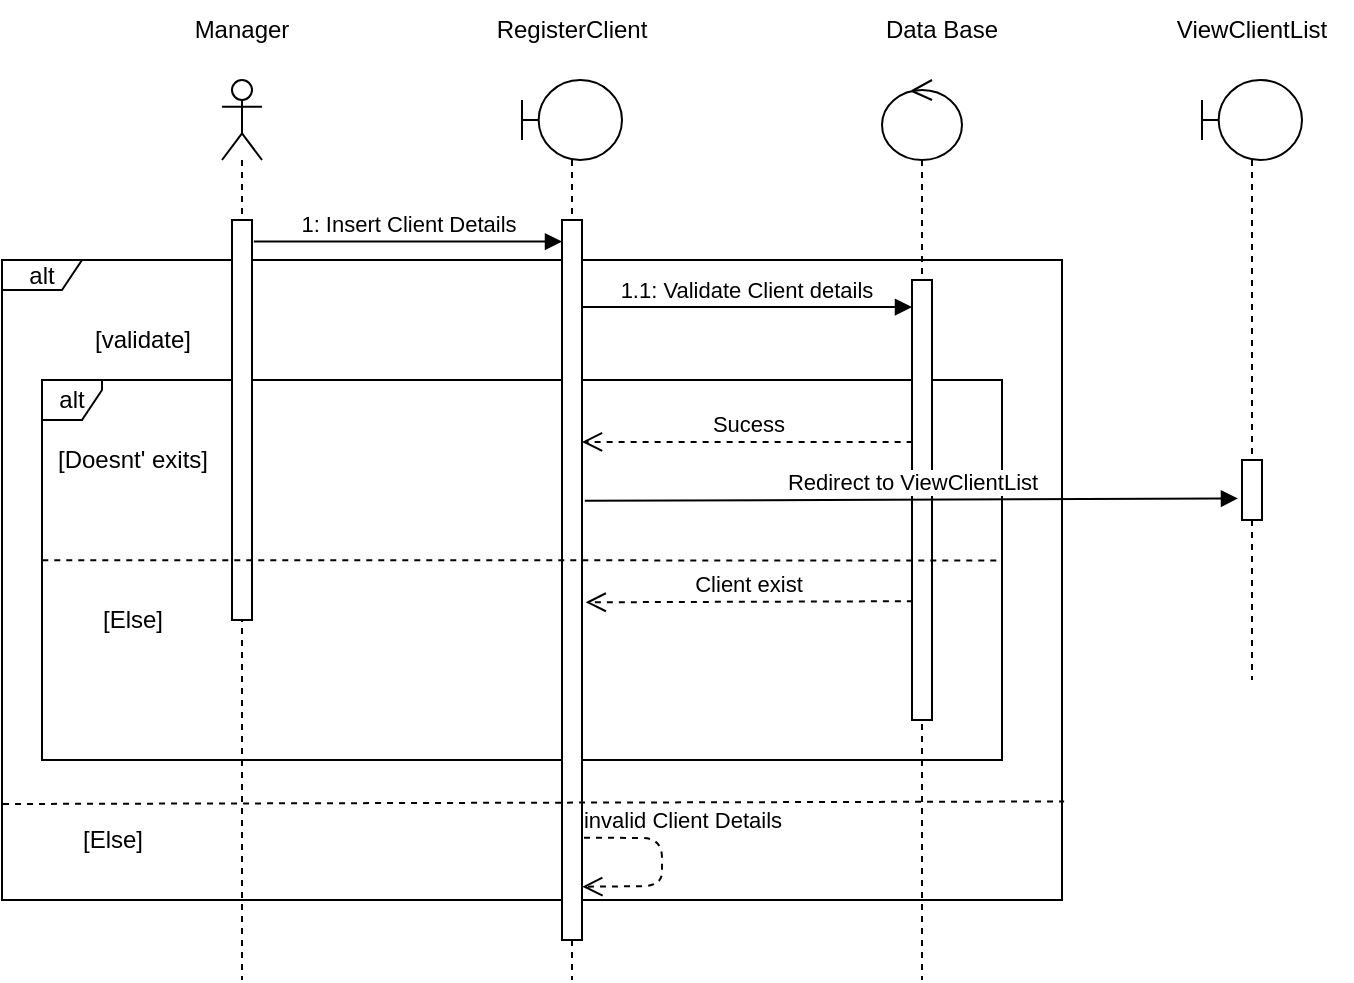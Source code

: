 <mxfile>
    <diagram id="iUWNfLZDtFJKlKGd06WH" name="Page-1">
        <mxGraphModel dx="809" dy="742" grid="1" gridSize="10" guides="1" tooltips="1" connect="1" arrows="1" fold="1" page="1" pageScale="1" pageWidth="850" pageHeight="1100" math="0" shadow="0">
            <root>
                <mxCell id="0"/>
                <mxCell id="1" parent="0"/>
                <mxCell id="19" value="alt" style="shape=umlFrame;whiteSpace=wrap;html=1;width=40;height=15;" vertex="1" parent="1">
                    <mxGeometry x="10" y="290" width="530" height="320" as="geometry"/>
                </mxCell>
                <mxCell id="23" value="alt" style="shape=umlFrame;whiteSpace=wrap;html=1;width=30;height=20;" vertex="1" parent="1">
                    <mxGeometry x="30" y="350" width="480" height="190" as="geometry"/>
                </mxCell>
                <mxCell id="2" value="" style="shape=umlLifeline;participant=umlActor;perimeter=lifelinePerimeter;whiteSpace=wrap;html=1;container=1;collapsible=0;recursiveResize=0;verticalAlign=top;spacingTop=36;outlineConnect=0;" vertex="1" parent="1">
                    <mxGeometry x="120" y="200" width="20" height="450" as="geometry"/>
                </mxCell>
                <mxCell id="3" value="" style="html=1;points=[];perimeter=orthogonalPerimeter;" vertex="1" parent="2">
                    <mxGeometry x="5" y="70" width="10" height="200" as="geometry"/>
                </mxCell>
                <mxCell id="5" value="Manager" style="text;html=1;strokeColor=none;fillColor=none;align=center;verticalAlign=middle;whiteSpace=wrap;rounded=0;" vertex="1" parent="1">
                    <mxGeometry x="100" y="160" width="60" height="30" as="geometry"/>
                </mxCell>
                <mxCell id="10" value="" style="shape=umlLifeline;participant=umlBoundary;perimeter=lifelinePerimeter;whiteSpace=wrap;html=1;container=1;collapsible=0;recursiveResize=0;verticalAlign=top;spacingTop=36;outlineConnect=0;" vertex="1" parent="1">
                    <mxGeometry x="270" y="200" width="50" height="450" as="geometry"/>
                </mxCell>
                <mxCell id="17" value="" style="html=1;points=[];perimeter=orthogonalPerimeter;" vertex="1" parent="10">
                    <mxGeometry x="20" y="70" width="10" height="360" as="geometry"/>
                </mxCell>
                <mxCell id="33" value="invalid Client Details" style="html=1;verticalAlign=bottom;endArrow=open;dashed=1;endSize=8;exitX=1.099;exitY=0.858;exitDx=0;exitDy=0;exitPerimeter=0;entryX=1.016;entryY=0.926;entryDx=0;entryDy=0;entryPerimeter=0;" edge="1" parent="10" source="17" target="17">
                    <mxGeometry x="-0.241" y="10" relative="1" as="geometry">
                        <mxPoint x="150" y="320" as="sourcePoint"/>
                        <mxPoint x="70" y="320" as="targetPoint"/>
                        <Array as="points">
                            <mxPoint x="70" y="379"/>
                            <mxPoint x="70" y="403"/>
                        </Array>
                        <mxPoint as="offset"/>
                    </mxGeometry>
                </mxCell>
                <mxCell id="11" value="RegisterClient" style="text;html=1;strokeColor=none;fillColor=none;align=center;verticalAlign=middle;whiteSpace=wrap;rounded=0;" vertex="1" parent="1">
                    <mxGeometry x="245" y="160" width="100" height="30" as="geometry"/>
                </mxCell>
                <mxCell id="13" value="" style="shape=umlLifeline;participant=umlControl;perimeter=lifelinePerimeter;whiteSpace=wrap;html=1;container=1;collapsible=0;recursiveResize=0;verticalAlign=top;spacingTop=36;outlineConnect=0;" vertex="1" parent="1">
                    <mxGeometry x="450" y="200" width="40" height="450" as="geometry"/>
                </mxCell>
                <mxCell id="20" value="" style="html=1;points=[];perimeter=orthogonalPerimeter;" vertex="1" parent="13">
                    <mxGeometry x="15" y="100" width="10" height="220" as="geometry"/>
                </mxCell>
                <mxCell id="14" value="Data Base" style="text;html=1;strokeColor=none;fillColor=none;align=center;verticalAlign=middle;whiteSpace=wrap;rounded=0;" vertex="1" parent="1">
                    <mxGeometry x="430" y="160" width="100" height="30" as="geometry"/>
                </mxCell>
                <mxCell id="15" value="" style="shape=umlLifeline;participant=umlBoundary;perimeter=lifelinePerimeter;whiteSpace=wrap;html=1;container=1;collapsible=0;recursiveResize=0;verticalAlign=top;spacingTop=36;outlineConnect=0;" vertex="1" parent="1">
                    <mxGeometry x="610" y="200" width="50" height="300" as="geometry"/>
                </mxCell>
                <mxCell id="29" value="" style="html=1;points=[];perimeter=orthogonalPerimeter;" vertex="1" parent="15">
                    <mxGeometry x="20" y="190" width="10" height="30" as="geometry"/>
                </mxCell>
                <mxCell id="16" value="ViewClientList" style="text;html=1;strokeColor=none;fillColor=none;align=center;verticalAlign=middle;whiteSpace=wrap;rounded=0;" vertex="1" parent="1">
                    <mxGeometry x="585" y="160" width="100" height="30" as="geometry"/>
                </mxCell>
                <mxCell id="18" value="1: Insert Client Details" style="html=1;verticalAlign=bottom;endArrow=block;exitX=1.093;exitY=0.054;exitDx=0;exitDy=0;exitPerimeter=0;" edge="1" parent="1" source="3" target="17">
                    <mxGeometry width="80" relative="1" as="geometry">
                        <mxPoint x="250" y="390" as="sourcePoint"/>
                        <mxPoint x="330" y="390" as="targetPoint"/>
                    </mxGeometry>
                </mxCell>
                <mxCell id="21" value="1.1: Validate Client details" style="html=1;verticalAlign=bottom;endArrow=block;exitX=0.987;exitY=0.121;exitDx=0;exitDy=0;exitPerimeter=0;" edge="1" parent="1" source="17" target="20">
                    <mxGeometry width="80" relative="1" as="geometry">
                        <mxPoint x="360" y="350" as="sourcePoint"/>
                        <mxPoint x="440" y="350" as="targetPoint"/>
                    </mxGeometry>
                </mxCell>
                <mxCell id="22" value="[validate]" style="text;html=1;align=center;verticalAlign=middle;resizable=0;points=[];autosize=1;strokeColor=none;fillColor=none;" vertex="1" parent="1">
                    <mxGeometry x="50" y="320" width="60" height="20" as="geometry"/>
                </mxCell>
                <mxCell id="24" value="[Doesnt' exits]" style="text;html=1;align=center;verticalAlign=middle;resizable=0;points=[];autosize=1;strokeColor=none;fillColor=none;" vertex="1" parent="1">
                    <mxGeometry x="30" y="380" width="90" height="20" as="geometry"/>
                </mxCell>
                <mxCell id="25" value="Sucess" style="html=1;verticalAlign=bottom;endArrow=open;dashed=1;endSize=8;exitX=0.031;exitY=0.368;exitDx=0;exitDy=0;exitPerimeter=0;" edge="1" parent="1" source="20" target="17">
                    <mxGeometry relative="1" as="geometry">
                        <mxPoint x="340" y="440" as="sourcePoint"/>
                        <mxPoint x="260" y="440" as="targetPoint"/>
                    </mxGeometry>
                </mxCell>
                <mxCell id="26" value="" style="endArrow=none;dashed=1;html=1;exitX=0.038;exitY=0.469;exitDx=0;exitDy=0;exitPerimeter=0;entryX=1;entryY=0.475;entryDx=0;entryDy=0;entryPerimeter=0;" edge="1" parent="1" source="19" target="23">
                    <mxGeometry width="50" height="50" relative="1" as="geometry">
                        <mxPoint x="280" y="470" as="sourcePoint"/>
                        <mxPoint x="330" y="420" as="targetPoint"/>
                    </mxGeometry>
                </mxCell>
                <mxCell id="27" value="Client exist" style="html=1;verticalAlign=bottom;endArrow=open;dashed=1;endSize=8;exitX=0.044;exitY=0.73;exitDx=0;exitDy=0;exitPerimeter=0;entryX=1.183;entryY=0.531;entryDx=0;entryDy=0;entryPerimeter=0;" edge="1" parent="1" source="20" target="17">
                    <mxGeometry relative="1" as="geometry">
                        <mxPoint x="475.31" y="390.96" as="sourcePoint"/>
                        <mxPoint x="310" y="390.96" as="targetPoint"/>
                    </mxGeometry>
                </mxCell>
                <mxCell id="28" value="[Else]" style="text;html=1;align=center;verticalAlign=middle;resizable=0;points=[];autosize=1;strokeColor=none;fillColor=none;" vertex="1" parent="1">
                    <mxGeometry x="50" y="460" width="50" height="20" as="geometry"/>
                </mxCell>
                <mxCell id="30" value="Redirect to ViewClientList" style="html=1;verticalAlign=bottom;endArrow=block;exitX=1.141;exitY=0.39;exitDx=0;exitDy=0;exitPerimeter=0;entryX=-0.201;entryY=0.641;entryDx=0;entryDy=0;entryPerimeter=0;" edge="1" parent="1" source="17" target="29">
                    <mxGeometry width="80" relative="1" as="geometry">
                        <mxPoint x="410" y="410" as="sourcePoint"/>
                        <mxPoint x="490" y="410" as="targetPoint"/>
                    </mxGeometry>
                </mxCell>
                <mxCell id="31" value="" style="endArrow=none;dashed=1;html=1;exitX=0.001;exitY=0.85;exitDx=0;exitDy=0;exitPerimeter=0;entryX=1.002;entryY=0.846;entryDx=0;entryDy=0;entryPerimeter=0;" edge="1" parent="1" source="19" target="19">
                    <mxGeometry width="50" height="50" relative="1" as="geometry">
                        <mxPoint x="250" y="480" as="sourcePoint"/>
                        <mxPoint x="300" y="430" as="targetPoint"/>
                    </mxGeometry>
                </mxCell>
                <mxCell id="32" value="[Else]" style="text;html=1;align=center;verticalAlign=middle;resizable=0;points=[];autosize=1;strokeColor=none;fillColor=none;" vertex="1" parent="1">
                    <mxGeometry x="40" y="570" width="50" height="20" as="geometry"/>
                </mxCell>
            </root>
        </mxGraphModel>
    </diagram>
</mxfile>